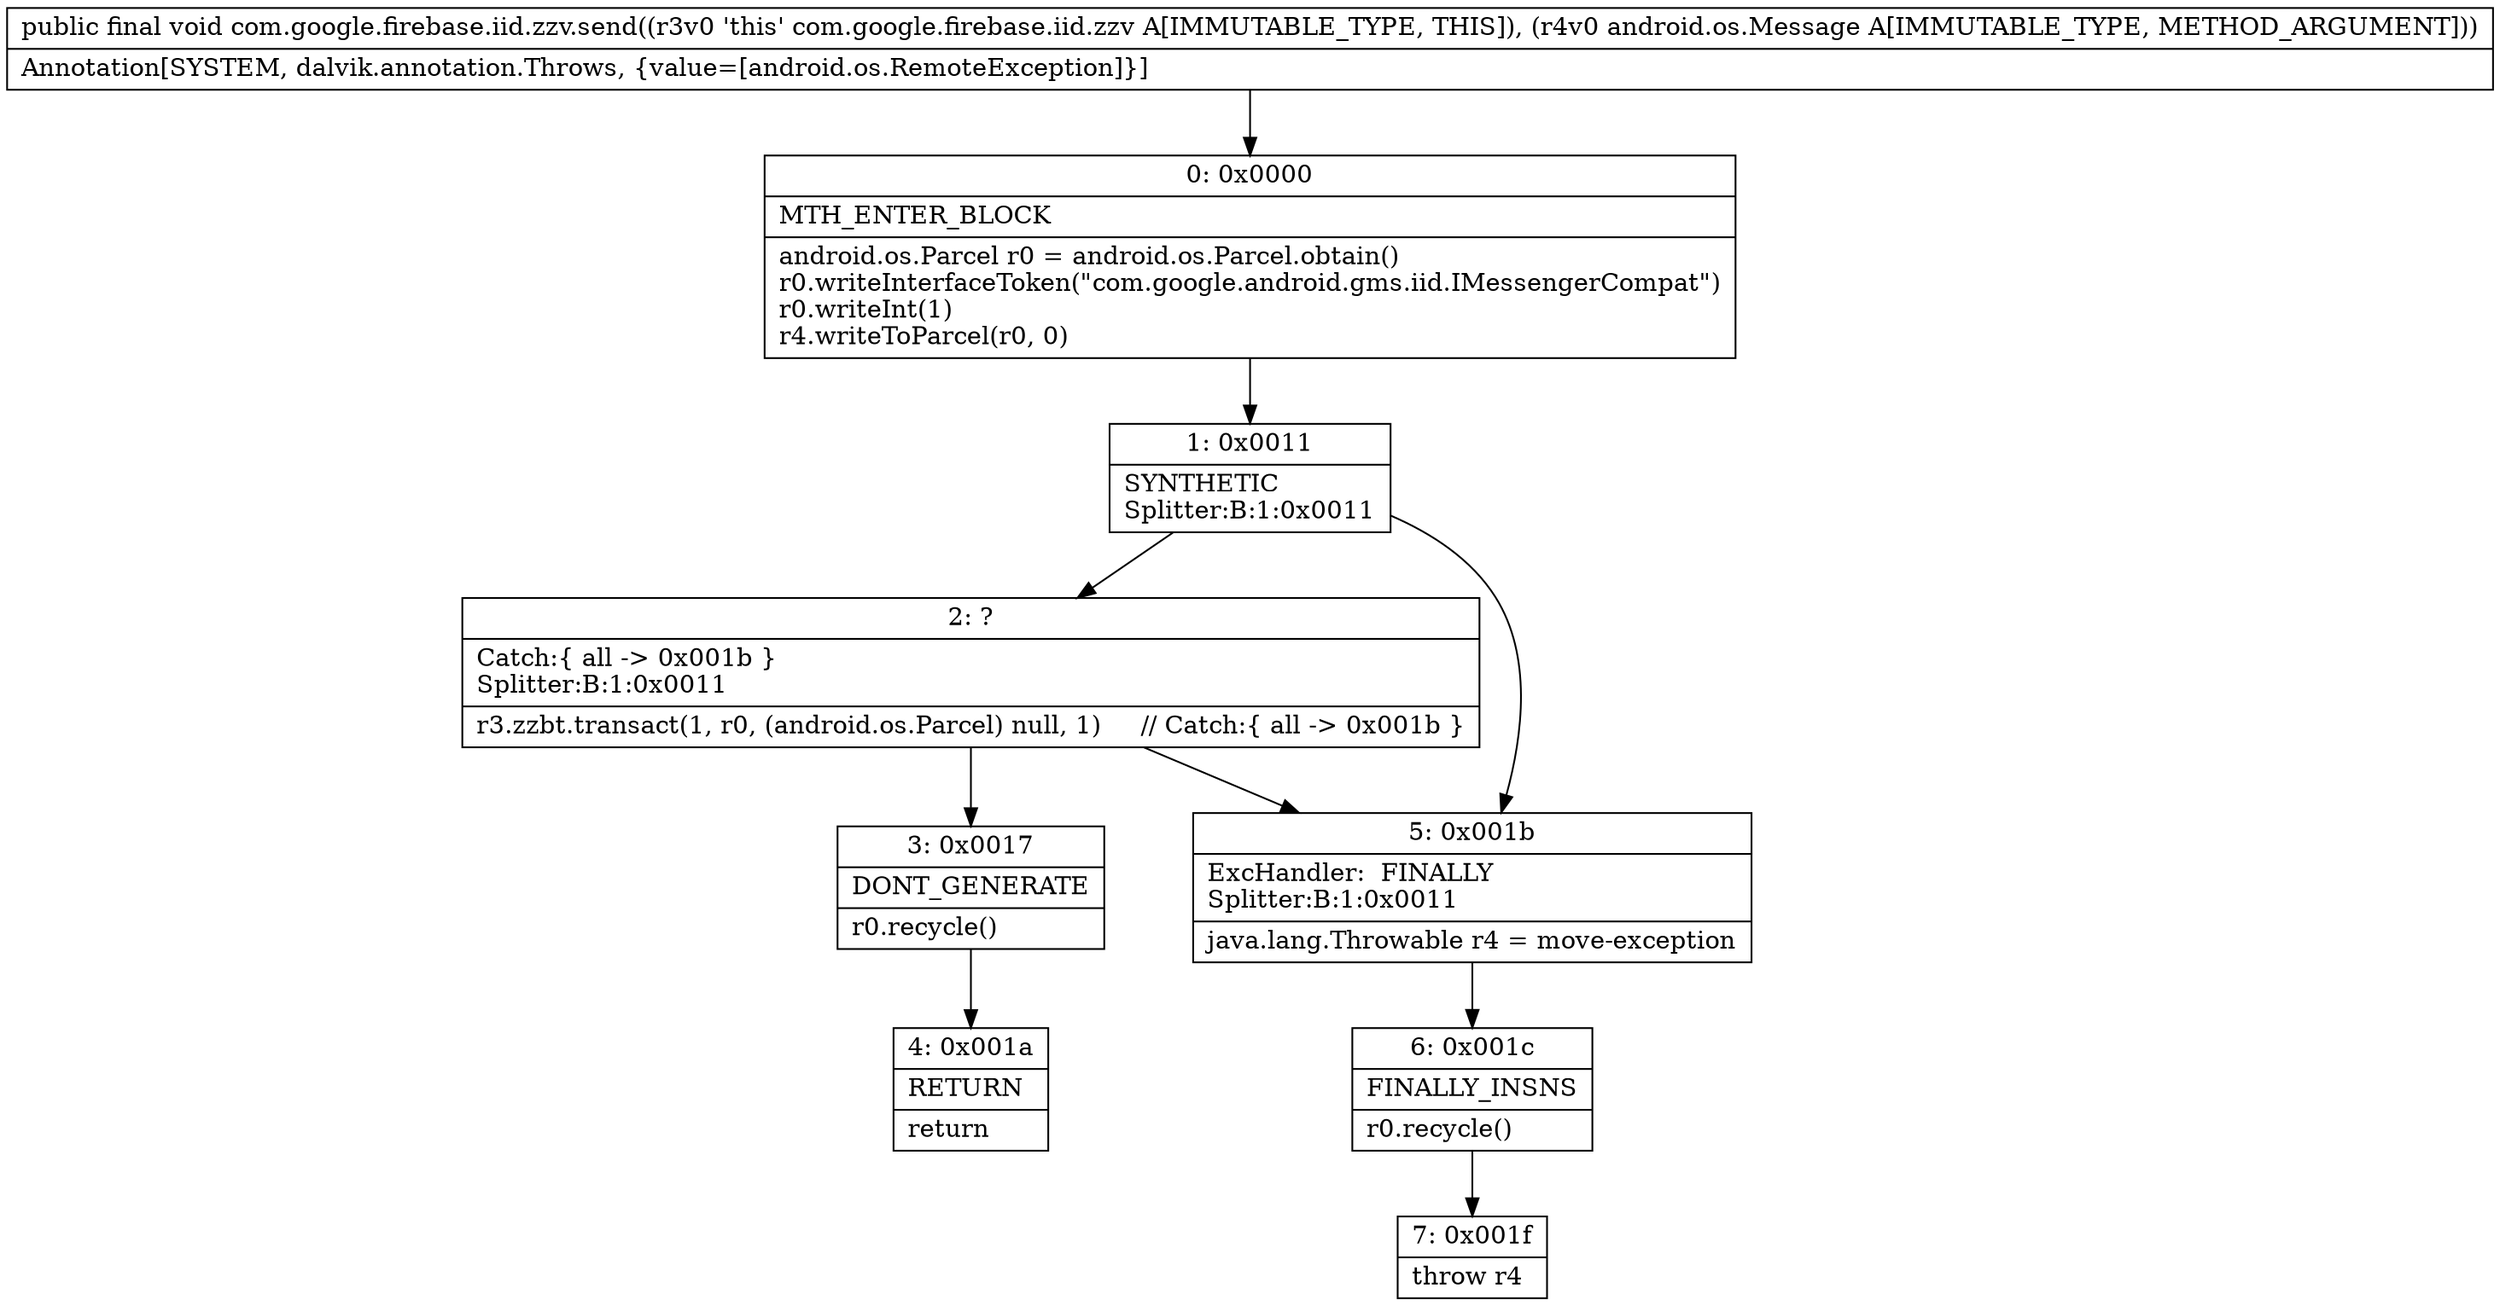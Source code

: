 digraph "CFG forcom.google.firebase.iid.zzv.send(Landroid\/os\/Message;)V" {
Node_0 [shape=record,label="{0\:\ 0x0000|MTH_ENTER_BLOCK\l|android.os.Parcel r0 = android.os.Parcel.obtain()\lr0.writeInterfaceToken(\"com.google.android.gms.iid.IMessengerCompat\")\lr0.writeInt(1)\lr4.writeToParcel(r0, 0)\l}"];
Node_1 [shape=record,label="{1\:\ 0x0011|SYNTHETIC\lSplitter:B:1:0x0011\l}"];
Node_2 [shape=record,label="{2\:\ ?|Catch:\{ all \-\> 0x001b \}\lSplitter:B:1:0x0011\l|r3.zzbt.transact(1, r0, (android.os.Parcel) null, 1)     \/\/ Catch:\{ all \-\> 0x001b \}\l}"];
Node_3 [shape=record,label="{3\:\ 0x0017|DONT_GENERATE\l|r0.recycle()\l}"];
Node_4 [shape=record,label="{4\:\ 0x001a|RETURN\l|return\l}"];
Node_5 [shape=record,label="{5\:\ 0x001b|ExcHandler:  FINALLY\lSplitter:B:1:0x0011\l|java.lang.Throwable r4 = move\-exception\l}"];
Node_6 [shape=record,label="{6\:\ 0x001c|FINALLY_INSNS\l|r0.recycle()\l}"];
Node_7 [shape=record,label="{7\:\ 0x001f|throw r4\l}"];
MethodNode[shape=record,label="{public final void com.google.firebase.iid.zzv.send((r3v0 'this' com.google.firebase.iid.zzv A[IMMUTABLE_TYPE, THIS]), (r4v0 android.os.Message A[IMMUTABLE_TYPE, METHOD_ARGUMENT]))  | Annotation[SYSTEM, dalvik.annotation.Throws, \{value=[android.os.RemoteException]\}]\l}"];
MethodNode -> Node_0;
Node_0 -> Node_1;
Node_1 -> Node_2;
Node_1 -> Node_5;
Node_2 -> Node_3;
Node_2 -> Node_5;
Node_3 -> Node_4;
Node_5 -> Node_6;
Node_6 -> Node_7;
}

